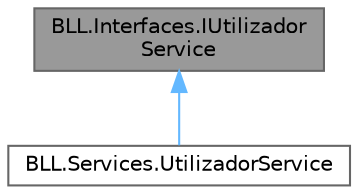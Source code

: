 digraph "BLL.Interfaces.IUtilizadorService"
{
 // LATEX_PDF_SIZE
  bgcolor="transparent";
  edge [fontname=Helvetica,fontsize=10,labelfontname=Helvetica,labelfontsize=10];
  node [fontname=Helvetica,fontsize=10,shape=box,height=0.2,width=0.4];
  Node1 [id="Node000001",label="BLL.Interfaces.IUtilizador\lService",height=0.2,width=0.4,color="gray40", fillcolor="grey60", style="filled", fontcolor="black",tooltip="Define as operações relacionadas com utilizadores."];
  Node1 -> Node2 [id="edge1_Node000001_Node000002",dir="back",color="steelblue1",style="solid",tooltip=" "];
  Node2 [id="Node000002",label="BLL.Services.UtilizadorService",height=0.2,width=0.4,color="gray40", fillcolor="white", style="filled",URL="$class_b_l_l_1_1_services_1_1_utilizador_service.html",tooltip="Serviço responsável pela lógica de utilizadores."];
}
